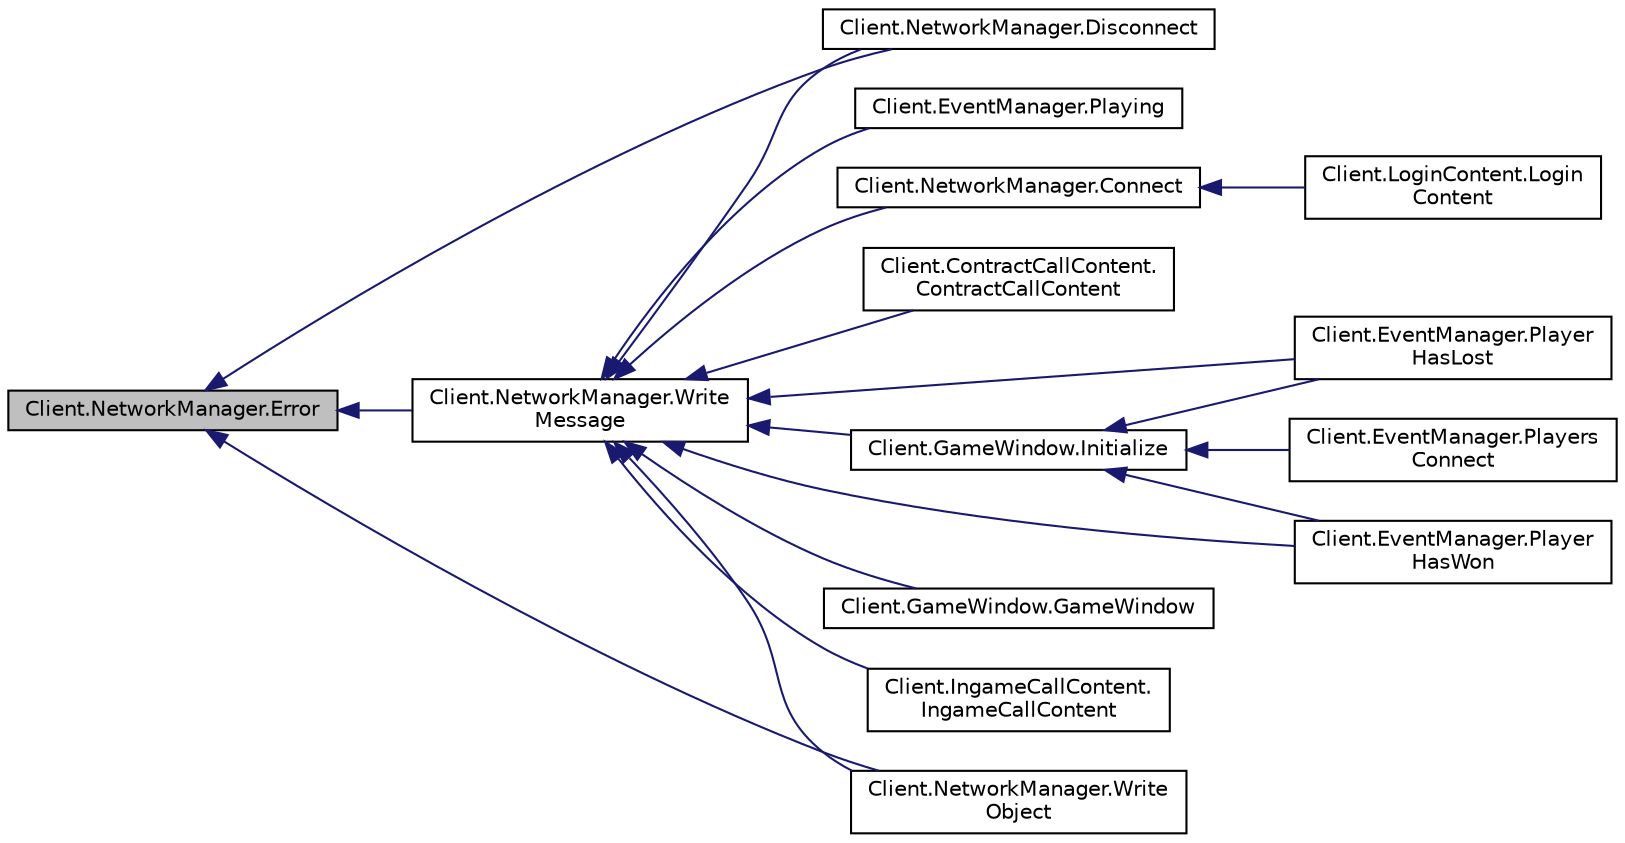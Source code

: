 digraph "Client.NetworkManager.Error"
{
  edge [fontname="Helvetica",fontsize="10",labelfontname="Helvetica",labelfontsize="10"];
  node [fontname="Helvetica",fontsize="10",shape=record];
  rankdir="LR";
  Node4 [label="Client.NetworkManager.Error",height=0.2,width=0.4,color="black", fillcolor="grey75", style="filled", fontcolor="black"];
  Node4 -> Node5 [dir="back",color="midnightblue",fontsize="10",style="solid",fontname="Helvetica"];
  Node5 [label="Client.NetworkManager.Disconnect",height=0.2,width=0.4,color="black", fillcolor="white", style="filled",URL="$class_client_1_1_network_manager.html#a488b3fc53182cc8d8da731a6a66d7156"];
  Node4 -> Node6 [dir="back",color="midnightblue",fontsize="10",style="solid",fontname="Helvetica"];
  Node6 [label="Client.NetworkManager.Write\lMessage",height=0.2,width=0.4,color="black", fillcolor="white", style="filled",URL="$class_client_1_1_network_manager.html#ab07955561eb46316ddf2c1e3f4d72670"];
  Node6 -> Node7 [dir="back",color="midnightblue",fontsize="10",style="solid",fontname="Helvetica"];
  Node7 [label="Client.ContractCallContent.\lContractCallContent",height=0.2,width=0.4,color="black", fillcolor="white", style="filled",URL="$class_client_1_1_contract_call_content.html#a926d64eeda9118372e46bc8b085ef7ef"];
  Node6 -> Node8 [dir="back",color="midnightblue",fontsize="10",style="solid",fontname="Helvetica"];
  Node8 [label="Client.GameWindow.Initialize",height=0.2,width=0.4,color="black", fillcolor="white", style="filled",URL="$class_client_1_1_game_window.html#a1fc43a939c13e466c4f9d031cab17d21"];
  Node8 -> Node9 [dir="back",color="midnightblue",fontsize="10",style="solid",fontname="Helvetica"];
  Node9 [label="Client.EventManager.Players\lConnect",height=0.2,width=0.4,color="black", fillcolor="white", style="filled",URL="$class_client_1_1_event_manager.html#a8a67beed6389b1f6a1cab3742e7817ee"];
  Node8 -> Node10 [dir="back",color="midnightblue",fontsize="10",style="solid",fontname="Helvetica"];
  Node10 [label="Client.EventManager.Player\lHasLost",height=0.2,width=0.4,color="black", fillcolor="white", style="filled",URL="$class_client_1_1_event_manager.html#a7a71a3bd8b1c0ecd10b8286c50f6d79d"];
  Node8 -> Node11 [dir="back",color="midnightblue",fontsize="10",style="solid",fontname="Helvetica"];
  Node11 [label="Client.EventManager.Player\lHasWon",height=0.2,width=0.4,color="black", fillcolor="white", style="filled",URL="$class_client_1_1_event_manager.html#a460ff979d6d31a452e4374c3144f0805"];
  Node6 -> Node12 [dir="back",color="midnightblue",fontsize="10",style="solid",fontname="Helvetica"];
  Node12 [label="Client.GameWindow.GameWindow",height=0.2,width=0.4,color="black", fillcolor="white", style="filled",URL="$class_client_1_1_game_window.html#afc1d45d2b704a4daf6a669e3e0e28f5f"];
  Node6 -> Node13 [dir="back",color="midnightblue",fontsize="10",style="solid",fontname="Helvetica"];
  Node13 [label="Client.IngameCallContent.\lIngameCallContent",height=0.2,width=0.4,color="black", fillcolor="white", style="filled",URL="$class_client_1_1_ingame_call_content.html#a6bb1d77e0618a9f3771a1bc88f9f879f"];
  Node6 -> Node14 [dir="back",color="midnightblue",fontsize="10",style="solid",fontname="Helvetica"];
  Node14 [label="Client.EventManager.Playing",height=0.2,width=0.4,color="black", fillcolor="white", style="filled",URL="$class_client_1_1_event_manager.html#a53596e2ebf7de8a3d5fe42ca9a020b67"];
  Node6 -> Node10 [dir="back",color="midnightblue",fontsize="10",style="solid",fontname="Helvetica"];
  Node6 -> Node11 [dir="back",color="midnightblue",fontsize="10",style="solid",fontname="Helvetica"];
  Node6 -> Node15 [dir="back",color="midnightblue",fontsize="10",style="solid",fontname="Helvetica"];
  Node15 [label="Client.NetworkManager.Connect",height=0.2,width=0.4,color="black", fillcolor="white", style="filled",URL="$class_client_1_1_network_manager.html#af288b5cc868c0eb586b67d9155650cd4"];
  Node15 -> Node16 [dir="back",color="midnightblue",fontsize="10",style="solid",fontname="Helvetica"];
  Node16 [label="Client.LoginContent.Login\lContent",height=0.2,width=0.4,color="black", fillcolor="white", style="filled",URL="$class_client_1_1_login_content.html#a95b9f4d06cacee6548363e17323ff6df"];
  Node6 -> Node5 [dir="back",color="midnightblue",fontsize="10",style="solid",fontname="Helvetica"];
  Node6 -> Node17 [dir="back",color="midnightblue",fontsize="10",style="solid",fontname="Helvetica"];
  Node17 [label="Client.NetworkManager.Write\lObject",height=0.2,width=0.4,color="black", fillcolor="white", style="filled",URL="$class_client_1_1_network_manager.html#a94eba16a4e3153c3676982aa4fec97c8"];
  Node4 -> Node17 [dir="back",color="midnightblue",fontsize="10",style="solid",fontname="Helvetica"];
}
